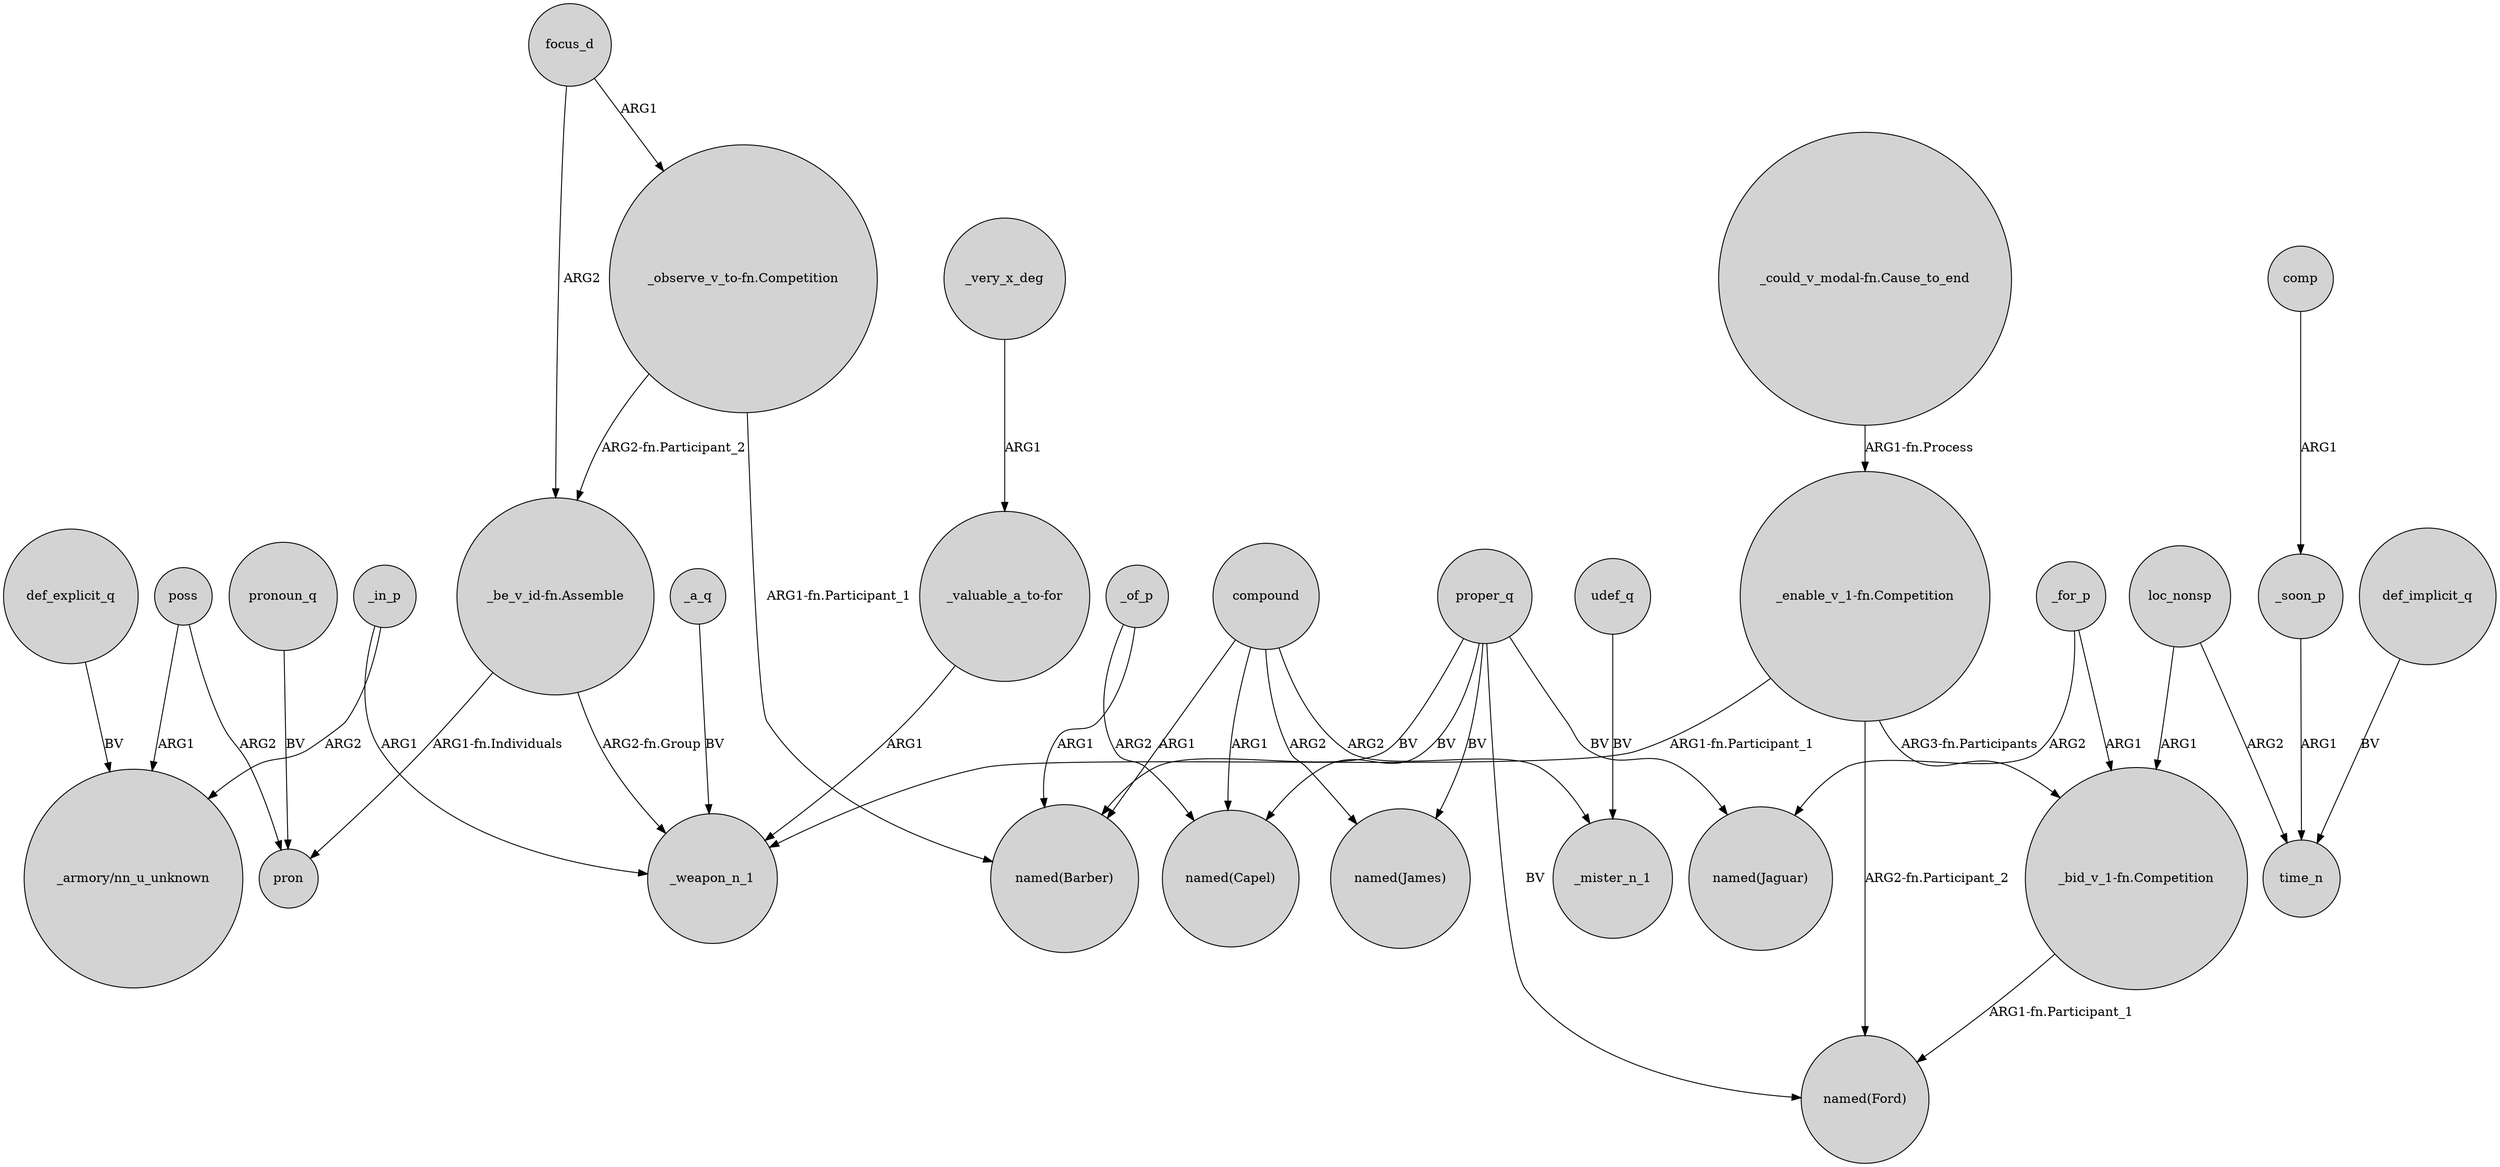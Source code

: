 digraph {
	node [shape=circle style=filled]
	_in_p -> "_armory/nn_u_unknown" [label=ARG2]
	compound -> _mister_n_1 [label=ARG2]
	proper_q -> "named(Barber)" [label=BV]
	"_enable_v_1-fn.Competition" -> _weapon_n_1 [label="ARG1-fn.Participant_1"]
	proper_q -> "named(James)" [label=BV]
	proper_q -> "named(Ford)" [label=BV]
	"_be_v_id-fn.Assemble" -> pron [label="ARG1-fn.Individuals"]
	"_observe_v_to-fn.Competition" -> "_be_v_id-fn.Assemble" [label="ARG2-fn.Participant_2"]
	_in_p -> _weapon_n_1 [label=ARG1]
	_of_p -> "named(Barber)" [label=ARG1]
	"_observe_v_to-fn.Competition" -> "named(Barber)" [label="ARG1-fn.Participant_1"]
	"_enable_v_1-fn.Competition" -> "named(Ford)" [label="ARG2-fn.Participant_2"]
	"_could_v_modal-fn.Cause_to_end" -> "_enable_v_1-fn.Competition" [label="ARG1-fn.Process"]
	_for_p -> "_bid_v_1-fn.Competition" [label=ARG1]
	proper_q -> "named(Capel)" [label=BV]
	udef_q -> _mister_n_1 [label=BV]
	"_be_v_id-fn.Assemble" -> _weapon_n_1 [label="ARG2-fn.Group"]
	"_valuable_a_to-for" -> _weapon_n_1 [label=ARG1]
	comp -> _soon_p [label=ARG1]
	pronoun_q -> pron [label=BV]
	"_bid_v_1-fn.Competition" -> "named(Ford)" [label="ARG1-fn.Participant_1"]
	poss -> pron [label=ARG2]
	_soon_p -> time_n [label=ARG1]
	poss -> "_armory/nn_u_unknown" [label=ARG1]
	_of_p -> "named(Capel)" [label=ARG2]
	focus_d -> "_be_v_id-fn.Assemble" [label=ARG2]
	def_explicit_q -> "_armory/nn_u_unknown" [label=BV]
	_a_q -> _weapon_n_1 [label=BV]
	_very_x_deg -> "_valuable_a_to-for" [label=ARG1]
	compound -> "named(Barber)" [label=ARG1]
	proper_q -> "named(Jaguar)" [label=BV]
	_for_p -> "named(Jaguar)" [label=ARG2]
	compound -> "named(Capel)" [label=ARG1]
	loc_nonsp -> "_bid_v_1-fn.Competition" [label=ARG1]
	focus_d -> "_observe_v_to-fn.Competition" [label=ARG1]
	compound -> "named(James)" [label=ARG2]
	loc_nonsp -> time_n [label=ARG2]
	"_enable_v_1-fn.Competition" -> "_bid_v_1-fn.Competition" [label="ARG3-fn.Participants"]
	def_implicit_q -> time_n [label=BV]
}
